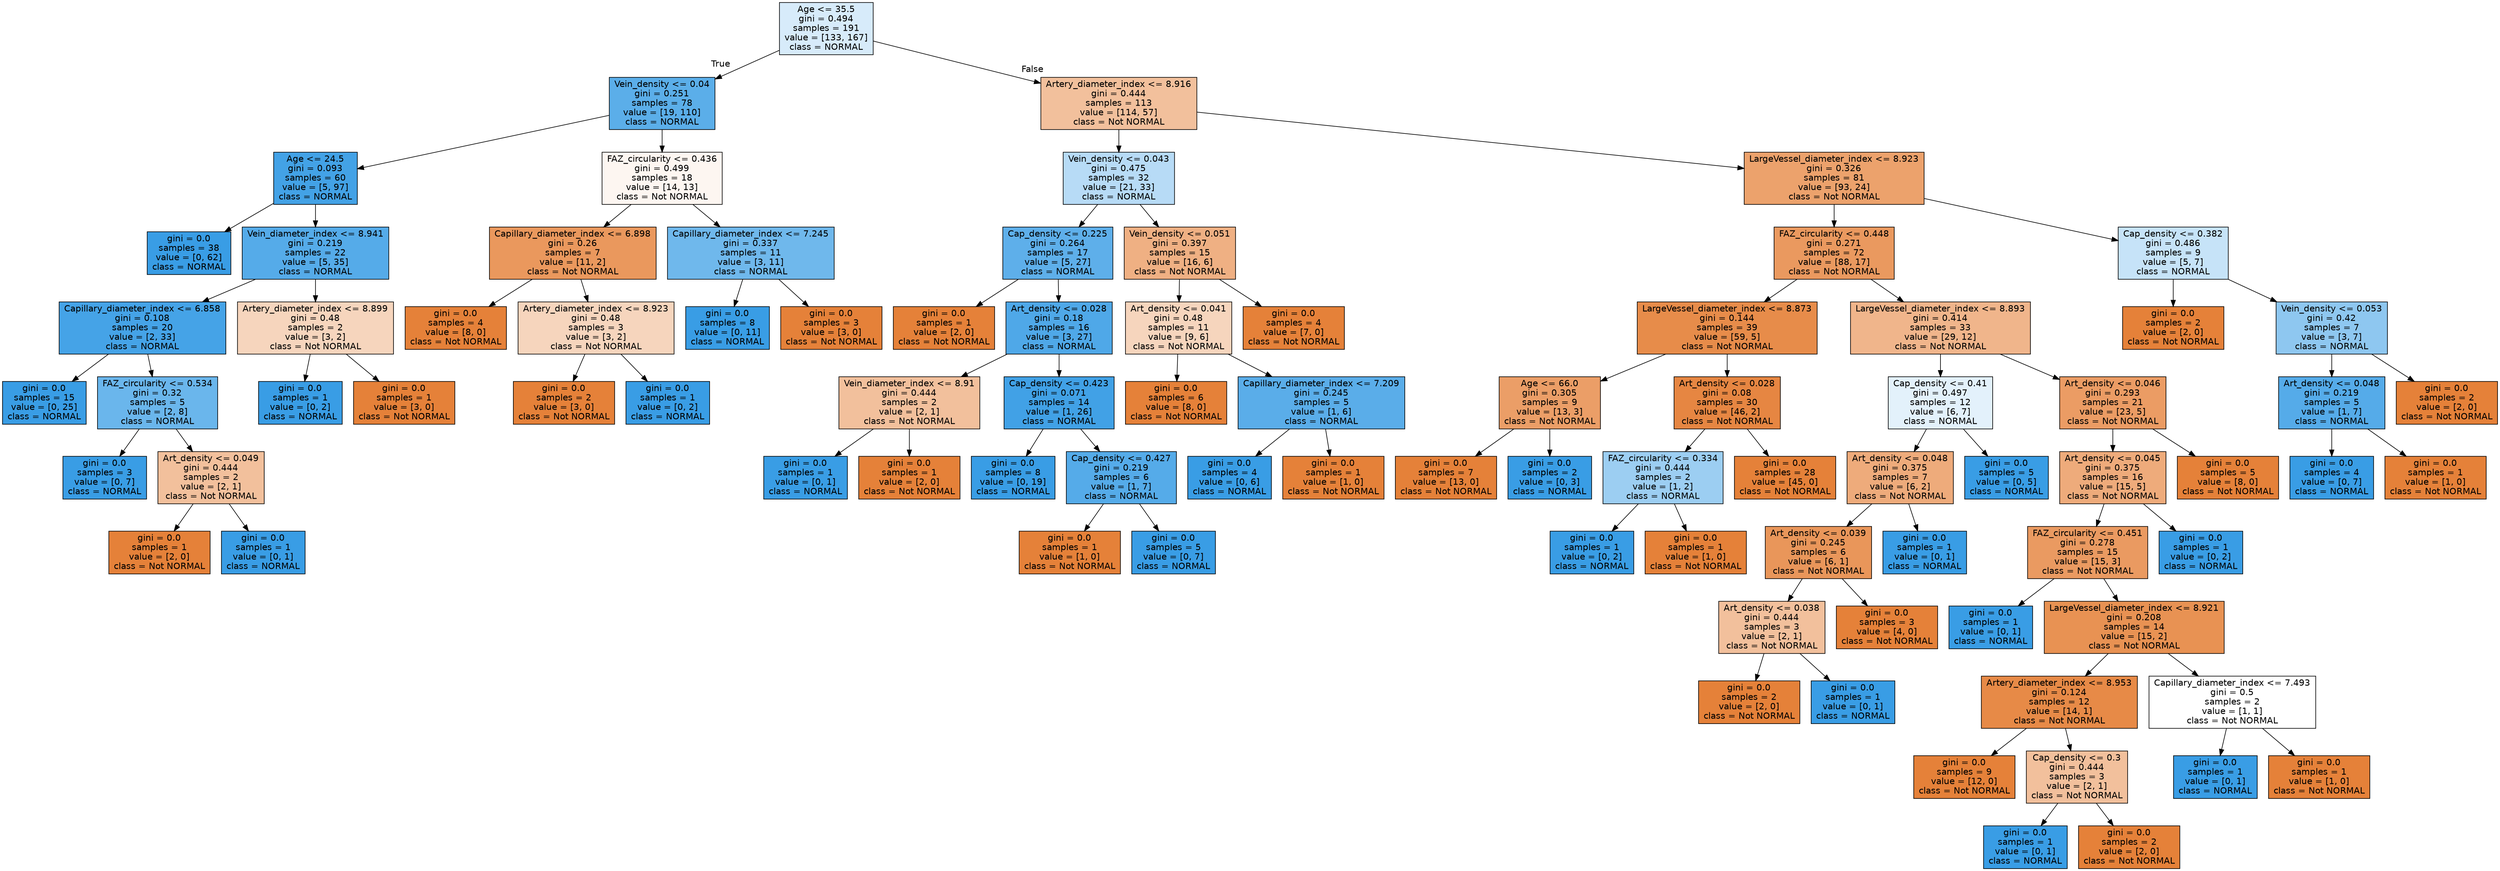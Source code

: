 digraph Tree {
node [shape=box, style="filled", color="black", fontname="helvetica"] ;
edge [fontname="helvetica"] ;
0 [label="Age <= 35.5\ngini = 0.494\nsamples = 191\nvalue = [133, 167]\nclass = NORMAL", fillcolor="#d7ebfa"] ;
1 [label="Vein_density <= 0.04\ngini = 0.251\nsamples = 78\nvalue = [19, 110]\nclass = NORMAL", fillcolor="#5baee9"] ;
0 -> 1 [labeldistance=2.5, labelangle=45, headlabel="True"] ;
2 [label="Age <= 24.5\ngini = 0.093\nsamples = 60\nvalue = [5, 97]\nclass = NORMAL", fillcolor="#43a2e6"] ;
1 -> 2 ;
3 [label="gini = 0.0\nsamples = 38\nvalue = [0, 62]\nclass = NORMAL", fillcolor="#399de5"] ;
2 -> 3 ;
4 [label="Vein_diameter_index <= 8.941\ngini = 0.219\nsamples = 22\nvalue = [5, 35]\nclass = NORMAL", fillcolor="#55abe9"] ;
2 -> 4 ;
5 [label="Capillary_diameter_index <= 6.858\ngini = 0.108\nsamples = 20\nvalue = [2, 33]\nclass = NORMAL", fillcolor="#45a3e7"] ;
4 -> 5 ;
6 [label="gini = 0.0\nsamples = 15\nvalue = [0, 25]\nclass = NORMAL", fillcolor="#399de5"] ;
5 -> 6 ;
7 [label="FAZ_circularity <= 0.534\ngini = 0.32\nsamples = 5\nvalue = [2, 8]\nclass = NORMAL", fillcolor="#6ab6ec"] ;
5 -> 7 ;
8 [label="gini = 0.0\nsamples = 3\nvalue = [0, 7]\nclass = NORMAL", fillcolor="#399de5"] ;
7 -> 8 ;
9 [label="Art_density <= 0.049\ngini = 0.444\nsamples = 2\nvalue = [2, 1]\nclass = Not NORMAL", fillcolor="#f2c09c"] ;
7 -> 9 ;
10 [label="gini = 0.0\nsamples = 1\nvalue = [2, 0]\nclass = Not NORMAL", fillcolor="#e58139"] ;
9 -> 10 ;
11 [label="gini = 0.0\nsamples = 1\nvalue = [0, 1]\nclass = NORMAL", fillcolor="#399de5"] ;
9 -> 11 ;
12 [label="Artery_diameter_index <= 8.899\ngini = 0.48\nsamples = 2\nvalue = [3, 2]\nclass = Not NORMAL", fillcolor="#f6d5bd"] ;
4 -> 12 ;
13 [label="gini = 0.0\nsamples = 1\nvalue = [0, 2]\nclass = NORMAL", fillcolor="#399de5"] ;
12 -> 13 ;
14 [label="gini = 0.0\nsamples = 1\nvalue = [3, 0]\nclass = Not NORMAL", fillcolor="#e58139"] ;
12 -> 14 ;
15 [label="FAZ_circularity <= 0.436\ngini = 0.499\nsamples = 18\nvalue = [14, 13]\nclass = Not NORMAL", fillcolor="#fdf6f1"] ;
1 -> 15 ;
16 [label="Capillary_diameter_index <= 6.898\ngini = 0.26\nsamples = 7\nvalue = [11, 2]\nclass = Not NORMAL", fillcolor="#ea985d"] ;
15 -> 16 ;
17 [label="gini = 0.0\nsamples = 4\nvalue = [8, 0]\nclass = Not NORMAL", fillcolor="#e58139"] ;
16 -> 17 ;
18 [label="Artery_diameter_index <= 8.923\ngini = 0.48\nsamples = 3\nvalue = [3, 2]\nclass = Not NORMAL", fillcolor="#f6d5bd"] ;
16 -> 18 ;
19 [label="gini = 0.0\nsamples = 2\nvalue = [3, 0]\nclass = Not NORMAL", fillcolor="#e58139"] ;
18 -> 19 ;
20 [label="gini = 0.0\nsamples = 1\nvalue = [0, 2]\nclass = NORMAL", fillcolor="#399de5"] ;
18 -> 20 ;
21 [label="Capillary_diameter_index <= 7.245\ngini = 0.337\nsamples = 11\nvalue = [3, 11]\nclass = NORMAL", fillcolor="#6fb8ec"] ;
15 -> 21 ;
22 [label="gini = 0.0\nsamples = 8\nvalue = [0, 11]\nclass = NORMAL", fillcolor="#399de5"] ;
21 -> 22 ;
23 [label="gini = 0.0\nsamples = 3\nvalue = [3, 0]\nclass = Not NORMAL", fillcolor="#e58139"] ;
21 -> 23 ;
24 [label="Artery_diameter_index <= 8.916\ngini = 0.444\nsamples = 113\nvalue = [114, 57]\nclass = Not NORMAL", fillcolor="#f2c09c"] ;
0 -> 24 [labeldistance=2.5, labelangle=-45, headlabel="False"] ;
25 [label="Vein_density <= 0.043\ngini = 0.475\nsamples = 32\nvalue = [21, 33]\nclass = NORMAL", fillcolor="#b7dbf6"] ;
24 -> 25 ;
26 [label="Cap_density <= 0.225\ngini = 0.264\nsamples = 17\nvalue = [5, 27]\nclass = NORMAL", fillcolor="#5eafea"] ;
25 -> 26 ;
27 [label="gini = 0.0\nsamples = 1\nvalue = [2, 0]\nclass = Not NORMAL", fillcolor="#e58139"] ;
26 -> 27 ;
28 [label="Art_density <= 0.028\ngini = 0.18\nsamples = 16\nvalue = [3, 27]\nclass = NORMAL", fillcolor="#4fa8e8"] ;
26 -> 28 ;
29 [label="Vein_diameter_index <= 8.91\ngini = 0.444\nsamples = 2\nvalue = [2, 1]\nclass = Not NORMAL", fillcolor="#f2c09c"] ;
28 -> 29 ;
30 [label="gini = 0.0\nsamples = 1\nvalue = [0, 1]\nclass = NORMAL", fillcolor="#399de5"] ;
29 -> 30 ;
31 [label="gini = 0.0\nsamples = 1\nvalue = [2, 0]\nclass = Not NORMAL", fillcolor="#e58139"] ;
29 -> 31 ;
32 [label="Cap_density <= 0.423\ngini = 0.071\nsamples = 14\nvalue = [1, 26]\nclass = NORMAL", fillcolor="#41a1e6"] ;
28 -> 32 ;
33 [label="gini = 0.0\nsamples = 8\nvalue = [0, 19]\nclass = NORMAL", fillcolor="#399de5"] ;
32 -> 33 ;
34 [label="Cap_density <= 0.427\ngini = 0.219\nsamples = 6\nvalue = [1, 7]\nclass = NORMAL", fillcolor="#55abe9"] ;
32 -> 34 ;
35 [label="gini = 0.0\nsamples = 1\nvalue = [1, 0]\nclass = Not NORMAL", fillcolor="#e58139"] ;
34 -> 35 ;
36 [label="gini = 0.0\nsamples = 5\nvalue = [0, 7]\nclass = NORMAL", fillcolor="#399de5"] ;
34 -> 36 ;
37 [label="Vein_density <= 0.051\ngini = 0.397\nsamples = 15\nvalue = [16, 6]\nclass = Not NORMAL", fillcolor="#efb083"] ;
25 -> 37 ;
38 [label="Art_density <= 0.041\ngini = 0.48\nsamples = 11\nvalue = [9, 6]\nclass = Not NORMAL", fillcolor="#f6d5bd"] ;
37 -> 38 ;
39 [label="gini = 0.0\nsamples = 6\nvalue = [8, 0]\nclass = Not NORMAL", fillcolor="#e58139"] ;
38 -> 39 ;
40 [label="Capillary_diameter_index <= 7.209\ngini = 0.245\nsamples = 5\nvalue = [1, 6]\nclass = NORMAL", fillcolor="#5aade9"] ;
38 -> 40 ;
41 [label="gini = 0.0\nsamples = 4\nvalue = [0, 6]\nclass = NORMAL", fillcolor="#399de5"] ;
40 -> 41 ;
42 [label="gini = 0.0\nsamples = 1\nvalue = [1, 0]\nclass = Not NORMAL", fillcolor="#e58139"] ;
40 -> 42 ;
43 [label="gini = 0.0\nsamples = 4\nvalue = [7, 0]\nclass = Not NORMAL", fillcolor="#e58139"] ;
37 -> 43 ;
44 [label="LargeVessel_diameter_index <= 8.923\ngini = 0.326\nsamples = 81\nvalue = [93, 24]\nclass = Not NORMAL", fillcolor="#eca26c"] ;
24 -> 44 ;
45 [label="FAZ_circularity <= 0.448\ngini = 0.271\nsamples = 72\nvalue = [88, 17]\nclass = Not NORMAL", fillcolor="#ea995f"] ;
44 -> 45 ;
46 [label="LargeVessel_diameter_index <= 8.873\ngini = 0.144\nsamples = 39\nvalue = [59, 5]\nclass = Not NORMAL", fillcolor="#e78c4a"] ;
45 -> 46 ;
47 [label="Age <= 66.0\ngini = 0.305\nsamples = 9\nvalue = [13, 3]\nclass = Not NORMAL", fillcolor="#eb9e67"] ;
46 -> 47 ;
48 [label="gini = 0.0\nsamples = 7\nvalue = [13, 0]\nclass = Not NORMAL", fillcolor="#e58139"] ;
47 -> 48 ;
49 [label="gini = 0.0\nsamples = 2\nvalue = [0, 3]\nclass = NORMAL", fillcolor="#399de5"] ;
47 -> 49 ;
50 [label="Art_density <= 0.028\ngini = 0.08\nsamples = 30\nvalue = [46, 2]\nclass = Not NORMAL", fillcolor="#e68642"] ;
46 -> 50 ;
51 [label="FAZ_circularity <= 0.334\ngini = 0.444\nsamples = 2\nvalue = [1, 2]\nclass = NORMAL", fillcolor="#9ccef2"] ;
50 -> 51 ;
52 [label="gini = 0.0\nsamples = 1\nvalue = [0, 2]\nclass = NORMAL", fillcolor="#399de5"] ;
51 -> 52 ;
53 [label="gini = 0.0\nsamples = 1\nvalue = [1, 0]\nclass = Not NORMAL", fillcolor="#e58139"] ;
51 -> 53 ;
54 [label="gini = 0.0\nsamples = 28\nvalue = [45, 0]\nclass = Not NORMAL", fillcolor="#e58139"] ;
50 -> 54 ;
55 [label="LargeVessel_diameter_index <= 8.893\ngini = 0.414\nsamples = 33\nvalue = [29, 12]\nclass = Not NORMAL", fillcolor="#f0b58b"] ;
45 -> 55 ;
56 [label="Cap_density <= 0.41\ngini = 0.497\nsamples = 12\nvalue = [6, 7]\nclass = NORMAL", fillcolor="#e3f1fb"] ;
55 -> 56 ;
57 [label="Art_density <= 0.048\ngini = 0.375\nsamples = 7\nvalue = [6, 2]\nclass = Not NORMAL", fillcolor="#eeab7b"] ;
56 -> 57 ;
58 [label="Art_density <= 0.039\ngini = 0.245\nsamples = 6\nvalue = [6, 1]\nclass = Not NORMAL", fillcolor="#e9965a"] ;
57 -> 58 ;
59 [label="Art_density <= 0.038\ngini = 0.444\nsamples = 3\nvalue = [2, 1]\nclass = Not NORMAL", fillcolor="#f2c09c"] ;
58 -> 59 ;
60 [label="gini = 0.0\nsamples = 2\nvalue = [2, 0]\nclass = Not NORMAL", fillcolor="#e58139"] ;
59 -> 60 ;
61 [label="gini = 0.0\nsamples = 1\nvalue = [0, 1]\nclass = NORMAL", fillcolor="#399de5"] ;
59 -> 61 ;
62 [label="gini = 0.0\nsamples = 3\nvalue = [4, 0]\nclass = Not NORMAL", fillcolor="#e58139"] ;
58 -> 62 ;
63 [label="gini = 0.0\nsamples = 1\nvalue = [0, 1]\nclass = NORMAL", fillcolor="#399de5"] ;
57 -> 63 ;
64 [label="gini = 0.0\nsamples = 5\nvalue = [0, 5]\nclass = NORMAL", fillcolor="#399de5"] ;
56 -> 64 ;
65 [label="Art_density <= 0.046\ngini = 0.293\nsamples = 21\nvalue = [23, 5]\nclass = Not NORMAL", fillcolor="#eb9c64"] ;
55 -> 65 ;
66 [label="Art_density <= 0.045\ngini = 0.375\nsamples = 16\nvalue = [15, 5]\nclass = Not NORMAL", fillcolor="#eeab7b"] ;
65 -> 66 ;
67 [label="FAZ_circularity <= 0.451\ngini = 0.278\nsamples = 15\nvalue = [15, 3]\nclass = Not NORMAL", fillcolor="#ea9a61"] ;
66 -> 67 ;
68 [label="gini = 0.0\nsamples = 1\nvalue = [0, 1]\nclass = NORMAL", fillcolor="#399de5"] ;
67 -> 68 ;
69 [label="LargeVessel_diameter_index <= 8.921\ngini = 0.208\nsamples = 14\nvalue = [15, 2]\nclass = Not NORMAL", fillcolor="#e89253"] ;
67 -> 69 ;
70 [label="Artery_diameter_index <= 8.953\ngini = 0.124\nsamples = 12\nvalue = [14, 1]\nclass = Not NORMAL", fillcolor="#e78a47"] ;
69 -> 70 ;
71 [label="gini = 0.0\nsamples = 9\nvalue = [12, 0]\nclass = Not NORMAL", fillcolor="#e58139"] ;
70 -> 71 ;
72 [label="Cap_density <= 0.3\ngini = 0.444\nsamples = 3\nvalue = [2, 1]\nclass = Not NORMAL", fillcolor="#f2c09c"] ;
70 -> 72 ;
73 [label="gini = 0.0\nsamples = 1\nvalue = [0, 1]\nclass = NORMAL", fillcolor="#399de5"] ;
72 -> 73 ;
74 [label="gini = 0.0\nsamples = 2\nvalue = [2, 0]\nclass = Not NORMAL", fillcolor="#e58139"] ;
72 -> 74 ;
75 [label="Capillary_diameter_index <= 7.493\ngini = 0.5\nsamples = 2\nvalue = [1, 1]\nclass = Not NORMAL", fillcolor="#ffffff"] ;
69 -> 75 ;
76 [label="gini = 0.0\nsamples = 1\nvalue = [0, 1]\nclass = NORMAL", fillcolor="#399de5"] ;
75 -> 76 ;
77 [label="gini = 0.0\nsamples = 1\nvalue = [1, 0]\nclass = Not NORMAL", fillcolor="#e58139"] ;
75 -> 77 ;
78 [label="gini = 0.0\nsamples = 1\nvalue = [0, 2]\nclass = NORMAL", fillcolor="#399de5"] ;
66 -> 78 ;
79 [label="gini = 0.0\nsamples = 5\nvalue = [8, 0]\nclass = Not NORMAL", fillcolor="#e58139"] ;
65 -> 79 ;
80 [label="Cap_density <= 0.382\ngini = 0.486\nsamples = 9\nvalue = [5, 7]\nclass = NORMAL", fillcolor="#c6e3f8"] ;
44 -> 80 ;
81 [label="gini = 0.0\nsamples = 2\nvalue = [2, 0]\nclass = Not NORMAL", fillcolor="#e58139"] ;
80 -> 81 ;
82 [label="Vein_density <= 0.053\ngini = 0.42\nsamples = 7\nvalue = [3, 7]\nclass = NORMAL", fillcolor="#8ec7f0"] ;
80 -> 82 ;
83 [label="Art_density <= 0.048\ngini = 0.219\nsamples = 5\nvalue = [1, 7]\nclass = NORMAL", fillcolor="#55abe9"] ;
82 -> 83 ;
84 [label="gini = 0.0\nsamples = 4\nvalue = [0, 7]\nclass = NORMAL", fillcolor="#399de5"] ;
83 -> 84 ;
85 [label="gini = 0.0\nsamples = 1\nvalue = [1, 0]\nclass = Not NORMAL", fillcolor="#e58139"] ;
83 -> 85 ;
86 [label="gini = 0.0\nsamples = 2\nvalue = [2, 0]\nclass = Not NORMAL", fillcolor="#e58139"] ;
82 -> 86 ;
}